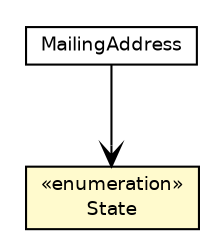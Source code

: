#!/usr/local/bin/dot
#
# Class diagram 
# Generated by UMLGraph version R5_6 (http://www.umlgraph.org/)
#

digraph G {
	edge [fontname="Helvetica",fontsize=10,labelfontname="Helvetica",labelfontsize=10];
	node [fontname="Helvetica",fontsize=10,shape=plaintext];
	nodesep=0.25;
	ranksep=0.5;
	// net.ljcomputing.people.domain.State
	c214 [label=<<table title="net.ljcomputing.people.domain.State" border="0" cellborder="1" cellspacing="0" cellpadding="2" port="p" bgcolor="lemonChiffon" href="./State.html">
		<tr><td><table border="0" cellspacing="0" cellpadding="1">
<tr><td align="center" balign="center"> &#171;enumeration&#187; </td></tr>
<tr><td align="center" balign="center"> State </td></tr>
		</table></td></tr>
		</table>>, URL="./State.html", fontname="Helvetica", fontcolor="black", fontsize=9.0];
	// net.ljcomputing.people.domain.MailingAddress
	c220 [label=<<table title="net.ljcomputing.people.domain.MailingAddress" border="0" cellborder="1" cellspacing="0" cellpadding="2" port="p" href="./MailingAddress.html">
		<tr><td><table border="0" cellspacing="0" cellpadding="1">
<tr><td align="center" balign="center"> MailingAddress </td></tr>
		</table></td></tr>
		</table>>, URL="./MailingAddress.html", fontname="Helvetica", fontcolor="black", fontsize=9.0];
	// net.ljcomputing.people.domain.MailingAddress NAVASSOC net.ljcomputing.people.domain.State
	c220:p -> c214:p [taillabel="", label="", headlabel="", fontname="Helvetica", fontcolor="black", fontsize=10.0, color="black", arrowhead=open];
}

